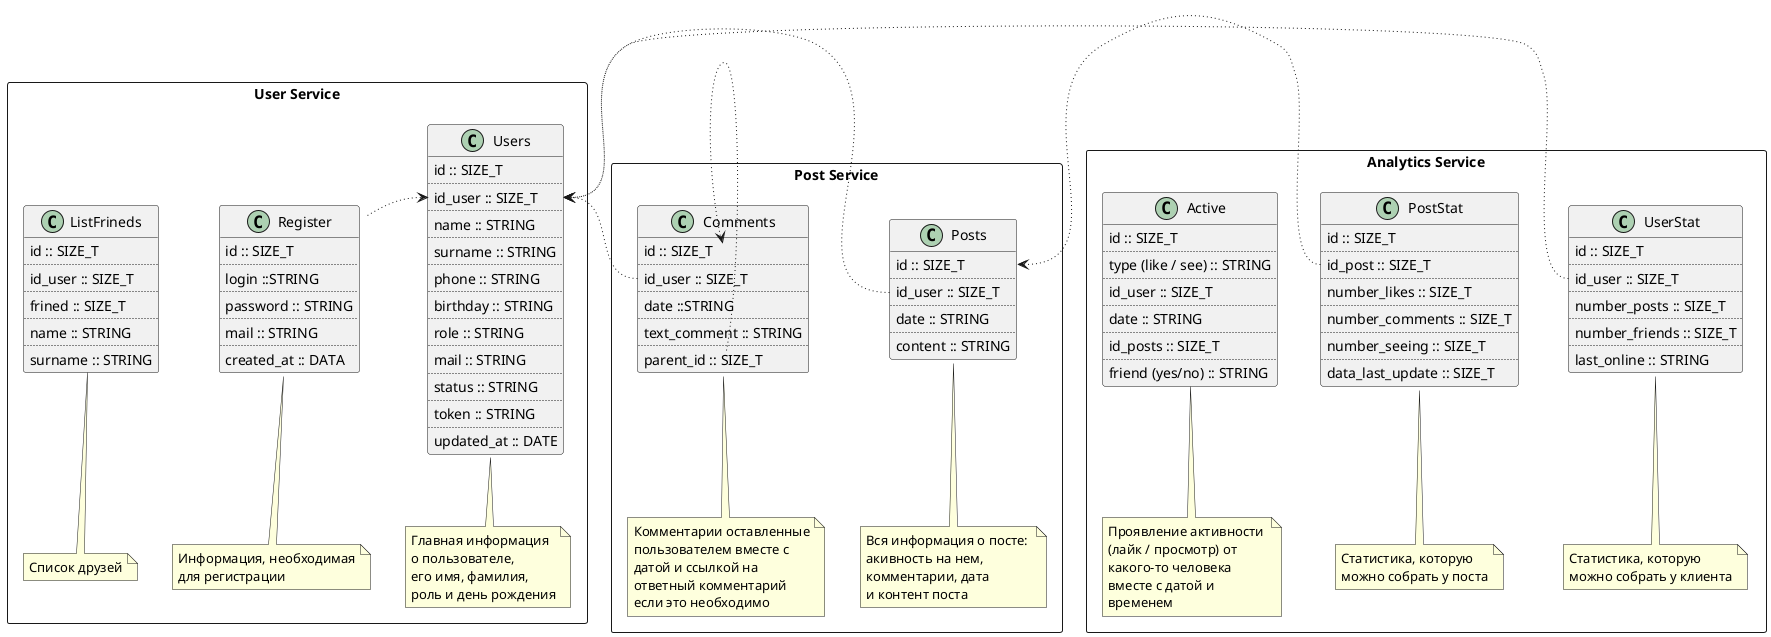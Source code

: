 @startuml

package "Post Service" <<Rectangle>> {
    

class Posts {
    id :: SIZE_T
    ..
    id_user :: SIZE_T
    ..
    date :: STRING
    ..
    content :: STRING
}

note bottom of Posts
Вся информация о посте: 
акивность на нем, 
комментарии, дата 
и контент поста
end note

class Comments {
    id :: SIZE_T
    ..
    id_user :: SIZE_T
    ..
    date ::STRING
    ..
    text_comment :: STRING
    ..
    parent_id :: SIZE_T
}

note bottom of Comments
Комментарии оставленные
пользователем вместе с
датой и ссылкой на 
ответный комментарий
если это необходимо
end note

}

package "User Service" <<Rectangle>> {
    

class Users {
    id :: SIZE_T
    ..
    id_user :: SIZE_T
    ..
    name :: STRING
    ..
    surname :: STRING
    ..
    phone :: STRING
    ..
    birthday :: STRING
    ..
    role :: STRING
    ..
    mail :: STRING
    ..
    status :: STRING
    ..
    token :: STRING
    ..
    updated_at :: DATE
}

note bottom of Users
Главная информация 
о пользователе, 
его имя, фамилия, 
роль и день рождения
end note


class Register {
    id :: SIZE_T
    ..
    login ::STRING
    ..
    password :: STRING
    ..
    mail :: STRING
    ..
    created_at :: DATA
}

note bottom of Register
Информация, необходимая
для регистрации
end note


class ListFrineds {
    id :: SIZE_T
    ..
    id_user :: SIZE_T
    ..
    frined :: SIZE_T
    ..
    name :: STRING
    ..
    surname :: STRING
}

note bottom of ListFrineds
Список друзей
end note

}

package "Analytics Service" <<Rectangle>> {
    


class UserStat {
    id :: SIZE_T
    ..
    id_user :: SIZE_T
    ..
    number_posts :: SIZE_T
    ..
    number_friends :: SIZE_T
    ..
    last_online :: STRING
}

note bottom of UserStat
Статистика, которую 
можно собрать у клиента
end note


class PostStat {
    id :: SIZE_T
    ..
    id_post :: SIZE_T
    ..
    number_likes :: SIZE_T
    ..
    number_comments :: SIZE_T
    ..
    number_seeing :: SIZE_T
    ..
    data_last_update :: SIZE_T
}

note bottom of PostStat
Статистика, которую 
можно собрать у поста
end note

class Active {
    id :: SIZE_T
    ..
    type (like / see) :: STRING
    ..
    id_user :: SIZE_T
    ..
    date :: STRING
    ..
    id_posts :: SIZE_T
    ..
    friend (yes/no) :: STRING
}

note bottom of Active
Проявление активности 
(лайк / просмотр) от 
какого-то человека
вместе с датой и 
временем
end note

}

Register::id_user -> Users::id_user #line.dotted
Posts::id_user -> Users::id_user #line.dotted
Comments::id_user -> Users::id_user #line.dotted
Comments::parent_id -> Comments::id #line.dotted
UserStat::id_user -> Users::id_user #line.dotted
PostStat::id_post -> Posts::id #line.dotted

@enduml